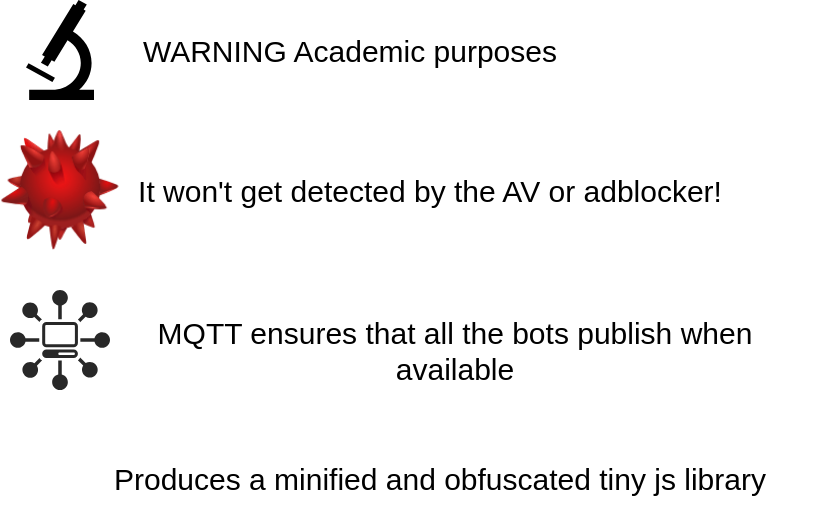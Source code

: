 <mxfile version="13.6.10" type="device"><diagram id="PozaXccGfx9hUC65a069" name="Page-1"><mxGraphModel dx="1202" dy="803" grid="1" gridSize="10" guides="1" tooltips="1" connect="1" arrows="1" fold="1" page="1" pageScale="1" pageWidth="413" pageHeight="291" math="0" shadow="0"><root><mxCell id="0"/><mxCell id="1" parent="0"/><mxCell id="5d1Lr0-w_DCVcsWSgDQ3-7" value="" style="image;html=1;image=img/lib/clip_art/computers/Virus_128x128.png" vertex="1" parent="1"><mxGeometry y="75" width="60" height="60" as="geometry"/></mxCell><mxCell id="5d1Lr0-w_DCVcsWSgDQ3-9" value="" style="shape=image;html=1;verticalAlign=top;verticalLabelPosition=bottom;labelBackgroundColor=#ffffff;imageAspect=0;aspect=fixed;image=https://cdn1.iconfinder.com/data/icons/CrystalClear/48x48/actions/agt_virus-off.png" vertex="1" parent="1"><mxGeometry x="7" y="225" width="48" height="48" as="geometry"/></mxCell><mxCell id="5d1Lr0-w_DCVcsWSgDQ3-10" value="" style="verticalLabelPosition=bottom;html=1;fillColor=#282828;strokeColor=none;verticalAlign=top;pointerEvents=1;align=center;shape=mxgraph.cisco_safe.security_icons.ddos;" vertex="1" parent="1"><mxGeometry x="5" y="155" width="50" height="50" as="geometry"/></mxCell><mxCell id="5d1Lr0-w_DCVcsWSgDQ3-11" value="&lt;font style=&quot;font-size: 15px&quot;&gt;Produces a minified and obfuscated tiny js library&lt;/font&gt;" style="text;html=1;strokeColor=none;fillColor=none;align=center;verticalAlign=middle;whiteSpace=wrap;rounded=0;" vertex="1" parent="1"><mxGeometry x="40" y="239" width="360" height="20" as="geometry"/></mxCell><mxCell id="5d1Lr0-w_DCVcsWSgDQ3-14" value="&lt;font style=&quot;font-size: 15px&quot;&gt;MQTT ensures that all the bots publish when available&lt;/font&gt;" style="text;html=1;strokeColor=none;fillColor=none;align=center;verticalAlign=middle;whiteSpace=wrap;rounded=0;" vertex="1" parent="1"><mxGeometry x="55" y="175" width="345" height="20" as="geometry"/></mxCell><mxCell id="5d1Lr0-w_DCVcsWSgDQ3-15" value="&lt;font style=&quot;font-size: 15px&quot;&gt;It won't get detected by the AV or adblocker!&lt;/font&gt;" style="text;html=1;strokeColor=none;fillColor=none;align=center;verticalAlign=middle;whiteSpace=wrap;rounded=0;" vertex="1" parent="1"><mxGeometry x="20" y="95" width="390" height="20" as="geometry"/></mxCell><mxCell id="5d1Lr0-w_DCVcsWSgDQ3-16" value="&lt;span style=&quot;font-size: 15px&quot;&gt;WARNING Academic purposes&lt;/span&gt;" style="text;html=1;strokeColor=none;fillColor=none;align=center;verticalAlign=middle;whiteSpace=wrap;rounded=0;" vertex="1" parent="1"><mxGeometry y="25" width="350" height="20" as="geometry"/></mxCell><mxCell id="5d1Lr0-w_DCVcsWSgDQ3-17" value="" style="shape=mxgraph.signs.science.microscope;html=1;pointerEvents=1;fillColor=#000000;strokeColor=none;verticalLabelPosition=bottom;verticalAlign=top;align=center;" vertex="1" parent="1"><mxGeometry x="13" y="10" width="34" height="50" as="geometry"/></mxCell></root></mxGraphModel></diagram></mxfile>